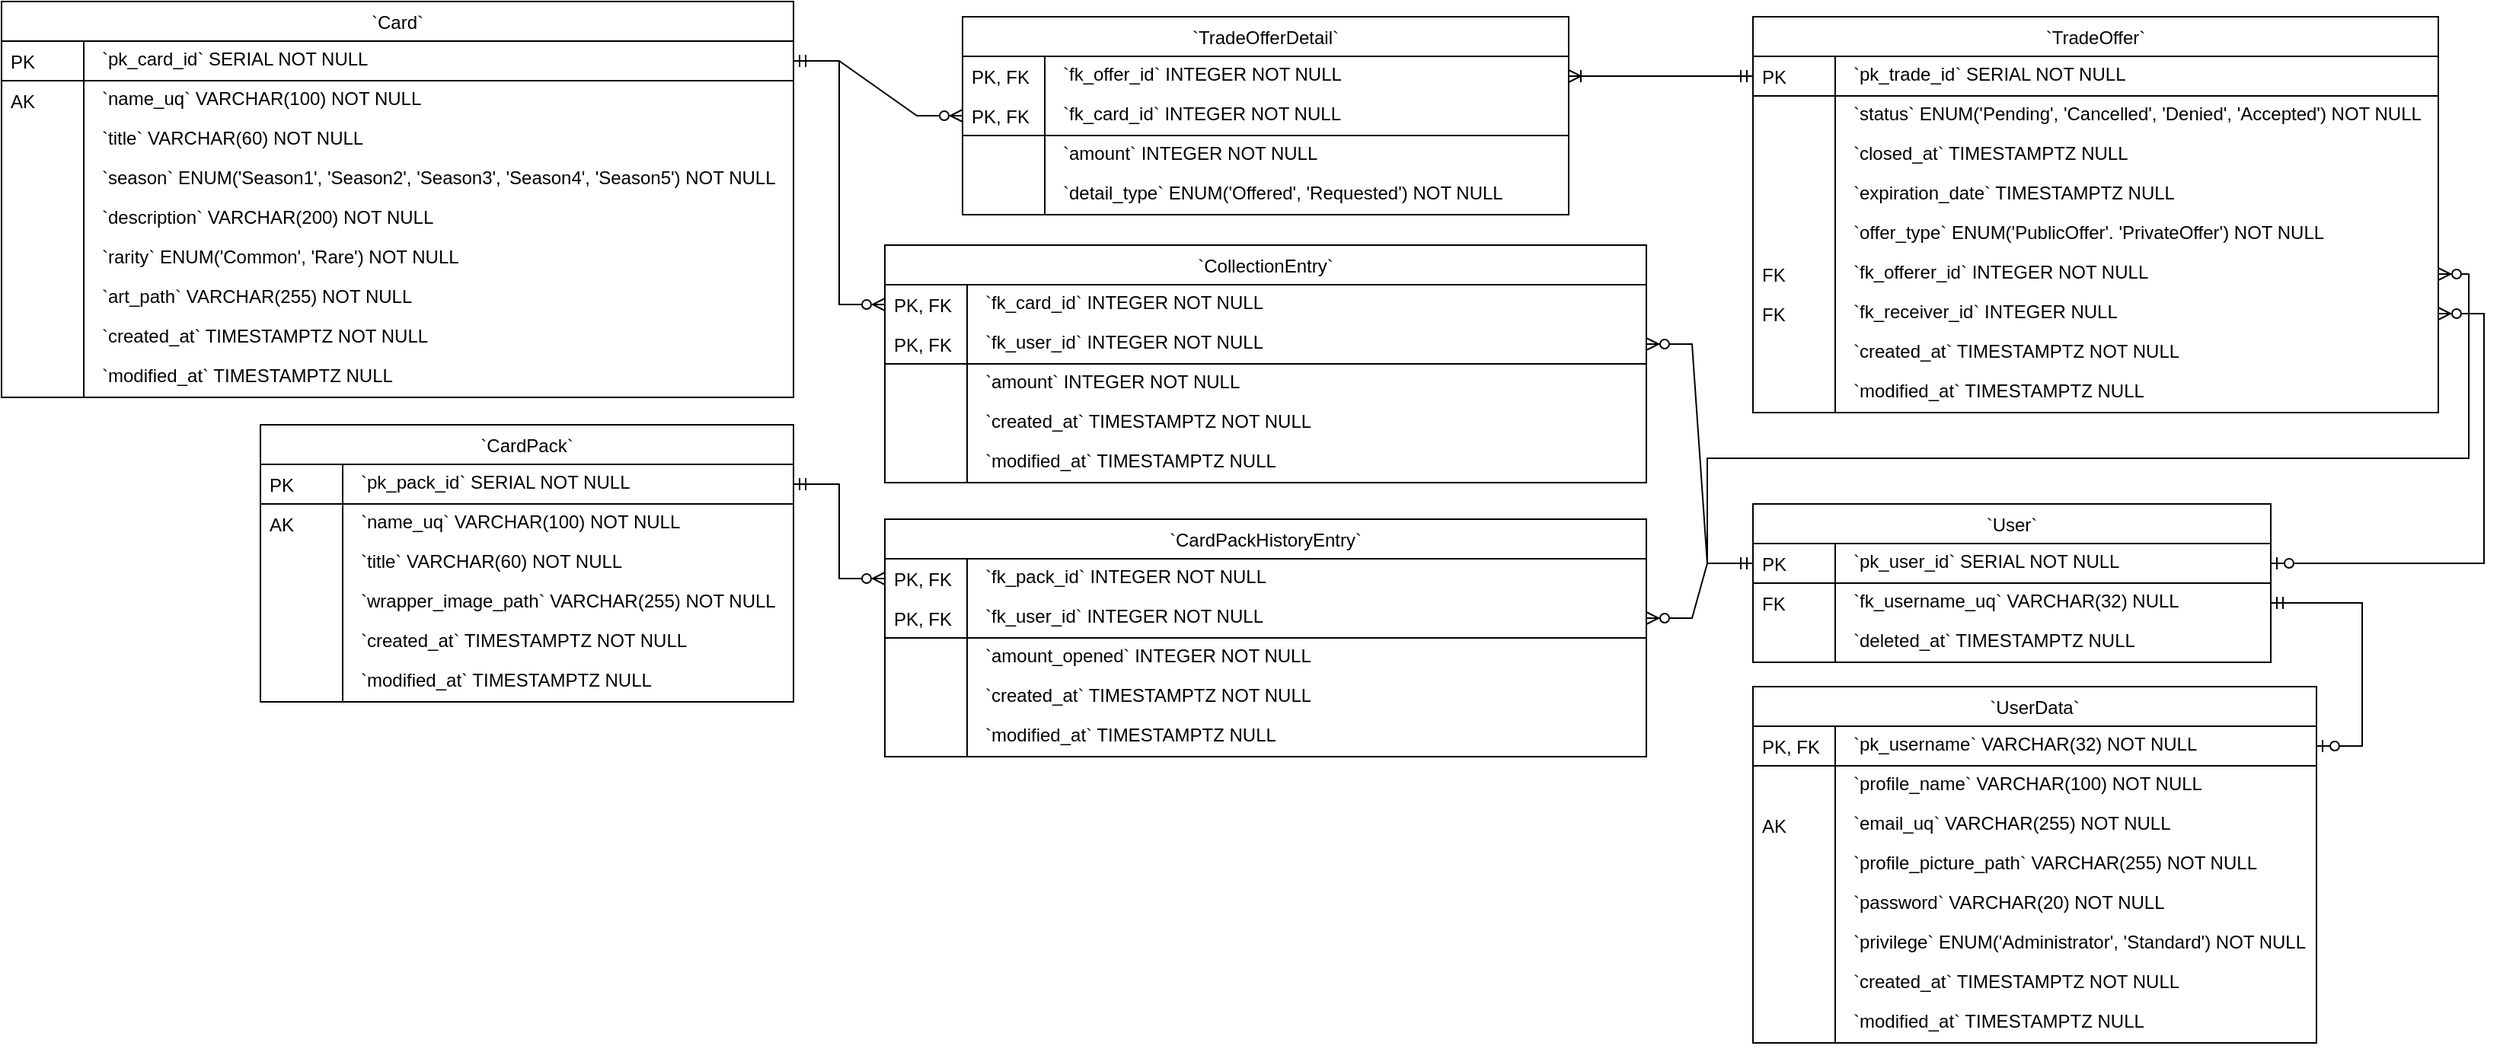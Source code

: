 <mxfile version="24.7.17">
  <diagram name="Page-1" id="2vPwEf7DqMD-HsyIyDej">
    <mxGraphModel dx="733" dy="436" grid="1" gridSize="10" guides="1" tooltips="1" connect="1" arrows="1" fold="1" page="1" pageScale="1" pageWidth="850" pageHeight="1100" math="0" shadow="0">
      <root>
        <mxCell id="0" />
        <mxCell id="1" parent="0" />
        <mxCell id="W4mOS8vX2TvuS64zuPVM-1" value="`UserData`" style="swimlane;fontStyle=0;childLayout=stackLayout;horizontal=1;startSize=26;fillColor=default;horizontalStack=0;resizeParent=1;resizeLast=0;collapsible=1;marginBottom=0;swimlaneFillColor=default;align=center;" parent="1" vertex="1">
          <mxGeometry x="1150" y="450" width="370" height="234" as="geometry" />
        </mxCell>
        <mxCell id="W4mOS8vX2TvuS64zuPVM-2" value="`pk_username` VARCHAR(32) NOT NULL" style="shape=partialRectangle;top=0;left=0;right=0;bottom=1;align=left;verticalAlign=top;spacingTop=-2;fillColor=none;spacingLeft=64;spacingRight=4;overflow=hidden;rotatable=0;points=[[0,0.5],[1,0.5]];portConstraint=eastwest;dropTarget=0;" parent="W4mOS8vX2TvuS64zuPVM-1" vertex="1">
          <mxGeometry y="26" width="370" height="26" as="geometry" />
        </mxCell>
        <mxCell id="W4mOS8vX2TvuS64zuPVM-3" value="PK, FK" style="shape=partialRectangle;top=0;left=0;bottom=0;fillColor=none;align=left;verticalAlign=middle;spacingLeft=4;spacingRight=4;overflow=hidden;rotatable=180;points=[];portConstraint=eastwest;part=1;" parent="W4mOS8vX2TvuS64zuPVM-2" vertex="1" connectable="0">
          <mxGeometry width="54" height="26" as="geometry" />
        </mxCell>
        <mxCell id="W4mOS8vX2TvuS64zuPVM-6" value="`profile_name` VARCHAR(100) NOT NULL" style="shape=partialRectangle;top=0;left=0;right=0;bottom=0;align=left;verticalAlign=top;spacingTop=-2;fillColor=none;spacingLeft=64;spacingRight=4;overflow=hidden;rotatable=0;points=[[0,0.5],[1,0.5]];portConstraint=eastwest;dropTarget=0;" parent="W4mOS8vX2TvuS64zuPVM-1" vertex="1">
          <mxGeometry y="52" width="370" height="26" as="geometry" />
        </mxCell>
        <mxCell id="W4mOS8vX2TvuS64zuPVM-7" value="" style="shape=partialRectangle;top=0;left=0;bottom=0;fillColor=none;align=left;verticalAlign=middle;spacingLeft=4;spacingRight=4;overflow=hidden;rotatable=180;points=[];portConstraint=eastwest;part=1;" parent="W4mOS8vX2TvuS64zuPVM-6" vertex="1" connectable="0">
          <mxGeometry width="54" height="26" as="geometry" />
        </mxCell>
        <mxCell id="W4mOS8vX2TvuS64zuPVM-8" value="`email_uq` VARCHAR(255) NOT NULL" style="shape=partialRectangle;top=0;left=0;right=0;bottom=0;align=left;verticalAlign=top;spacingTop=-2;fillColor=none;spacingLeft=64;spacingRight=4;overflow=hidden;rotatable=0;points=[[0,0.5],[1,0.5]];portConstraint=eastwest;dropTarget=0;" parent="W4mOS8vX2TvuS64zuPVM-1" vertex="1">
          <mxGeometry y="78" width="370" height="26" as="geometry" />
        </mxCell>
        <mxCell id="W4mOS8vX2TvuS64zuPVM-9" value="AK" style="shape=partialRectangle;top=0;left=0;bottom=0;fillColor=none;align=left;verticalAlign=middle;spacingLeft=4;spacingRight=4;overflow=hidden;rotatable=180;points=[];portConstraint=eastwest;part=1;" parent="W4mOS8vX2TvuS64zuPVM-8" vertex="1" connectable="0">
          <mxGeometry width="54" height="26" as="geometry" />
        </mxCell>
        <mxCell id="W4mOS8vX2TvuS64zuPVM-10" value="`profile_picture_path` VARCHAR(255) NOT NULL" style="shape=partialRectangle;top=0;left=0;right=0;bottom=0;align=left;verticalAlign=top;spacingTop=-2;fillColor=none;spacingLeft=64;spacingRight=4;overflow=hidden;rotatable=0;points=[[0,0.5],[1,0.5]];portConstraint=eastwest;dropTarget=0;" parent="W4mOS8vX2TvuS64zuPVM-1" vertex="1">
          <mxGeometry y="104" width="370" height="26" as="geometry" />
        </mxCell>
        <mxCell id="W4mOS8vX2TvuS64zuPVM-11" value="" style="shape=partialRectangle;top=0;left=0;bottom=0;fillColor=none;align=left;verticalAlign=middle;spacingLeft=4;spacingRight=4;overflow=hidden;rotatable=180;points=[];portConstraint=eastwest;part=1;" parent="W4mOS8vX2TvuS64zuPVM-10" vertex="1" connectable="0">
          <mxGeometry width="54" height="26" as="geometry" />
        </mxCell>
        <mxCell id="W4mOS8vX2TvuS64zuPVM-12" value="`password` VARCHAR(20) NOT NULL" style="shape=partialRectangle;top=0;left=0;right=0;bottom=0;align=left;verticalAlign=top;spacingTop=-2;fillColor=none;spacingLeft=64;spacingRight=4;overflow=hidden;rotatable=0;points=[[0,0.5],[1,0.5]];portConstraint=eastwest;dropTarget=0;" parent="W4mOS8vX2TvuS64zuPVM-1" vertex="1">
          <mxGeometry y="130" width="370" height="26" as="geometry" />
        </mxCell>
        <mxCell id="W4mOS8vX2TvuS64zuPVM-13" value="" style="shape=partialRectangle;top=0;left=0;bottom=0;fillColor=none;align=left;verticalAlign=middle;spacingLeft=4;spacingRight=4;overflow=hidden;rotatable=180;points=[];portConstraint=eastwest;part=1;" parent="W4mOS8vX2TvuS64zuPVM-12" vertex="1" connectable="0">
          <mxGeometry width="54" height="26" as="geometry" />
        </mxCell>
        <mxCell id="vW6gZ1kToPSWMlbmwxI--19" value="`privilege` ENUM(&#39;Administrator&#39;, &#39;Standard&#39;) NOT NULL" style="shape=partialRectangle;top=0;left=0;right=0;bottom=0;align=left;verticalAlign=top;spacingTop=-2;fillColor=none;spacingLeft=64;spacingRight=4;overflow=hidden;rotatable=0;points=[[0,0.5],[1,0.5]];portConstraint=eastwest;dropTarget=0;" vertex="1" parent="W4mOS8vX2TvuS64zuPVM-1">
          <mxGeometry y="156" width="370" height="26" as="geometry" />
        </mxCell>
        <mxCell id="vW6gZ1kToPSWMlbmwxI--20" value="" style="shape=partialRectangle;top=0;left=0;bottom=0;fillColor=none;align=left;verticalAlign=middle;spacingLeft=4;spacingRight=4;overflow=hidden;rotatable=180;points=[];portConstraint=eastwest;part=1;" vertex="1" connectable="0" parent="vW6gZ1kToPSWMlbmwxI--19">
          <mxGeometry width="54" height="26" as="geometry" />
        </mxCell>
        <mxCell id="W4mOS8vX2TvuS64zuPVM-14" value="`created_at` TIMESTAMPTZ NOT NULL" style="shape=partialRectangle;top=0;left=0;right=0;bottom=0;align=left;verticalAlign=top;spacingTop=-2;fillColor=none;spacingLeft=64;spacingRight=4;overflow=hidden;rotatable=0;points=[[0,0.5],[1,0.5]];portConstraint=eastwest;dropTarget=0;" parent="W4mOS8vX2TvuS64zuPVM-1" vertex="1">
          <mxGeometry y="182" width="370" height="26" as="geometry" />
        </mxCell>
        <mxCell id="W4mOS8vX2TvuS64zuPVM-15" value="" style="shape=partialRectangle;top=0;left=0;bottom=0;fillColor=none;align=left;verticalAlign=middle;spacingLeft=4;spacingRight=4;overflow=hidden;rotatable=180;points=[];portConstraint=eastwest;part=1;" parent="W4mOS8vX2TvuS64zuPVM-14" vertex="1" connectable="0">
          <mxGeometry width="54" height="26" as="geometry" />
        </mxCell>
        <mxCell id="W4mOS8vX2TvuS64zuPVM-16" value="`modified_at` TIMESTAMPTZ NULL" style="shape=partialRectangle;top=0;left=0;right=0;bottom=0;align=left;verticalAlign=top;spacingTop=-2;fillColor=none;spacingLeft=64;spacingRight=4;overflow=hidden;rotatable=0;points=[[0,0.5],[1,0.5]];portConstraint=eastwest;dropTarget=0;" parent="W4mOS8vX2TvuS64zuPVM-1" vertex="1">
          <mxGeometry y="208" width="370" height="26" as="geometry" />
        </mxCell>
        <mxCell id="W4mOS8vX2TvuS64zuPVM-17" value="" style="shape=partialRectangle;top=0;left=0;bottom=0;fillColor=none;align=left;verticalAlign=middle;spacingLeft=4;spacingRight=4;overflow=hidden;rotatable=180;points=[];portConstraint=eastwest;part=1;" parent="W4mOS8vX2TvuS64zuPVM-16" vertex="1" connectable="0">
          <mxGeometry width="54" height="26" as="geometry" />
        </mxCell>
        <mxCell id="W4mOS8vX2TvuS64zuPVM-22" value="`CardPack`" style="swimlane;fontStyle=0;childLayout=stackLayout;horizontal=1;startSize=26;fillColor=default;horizontalStack=0;resizeParent=1;resizeLast=0;collapsible=1;marginBottom=0;swimlaneFillColor=default;align=center;" parent="1" vertex="1">
          <mxGeometry x="170" y="278" width="350" height="182" as="geometry" />
        </mxCell>
        <mxCell id="W4mOS8vX2TvuS64zuPVM-23" value="`pk_pack_id` SERIAL NOT NULL" style="shape=partialRectangle;top=0;left=0;right=0;bottom=1;align=left;verticalAlign=top;spacingTop=-2;fillColor=none;spacingLeft=64;spacingRight=4;overflow=hidden;rotatable=0;points=[[0,0.5],[1,0.5]];portConstraint=eastwest;dropTarget=0;" parent="W4mOS8vX2TvuS64zuPVM-22" vertex="1">
          <mxGeometry y="26" width="350" height="26" as="geometry" />
        </mxCell>
        <mxCell id="W4mOS8vX2TvuS64zuPVM-24" value="PK" style="shape=partialRectangle;top=0;left=0;bottom=0;fillColor=none;align=left;verticalAlign=middle;spacingLeft=4;spacingRight=4;overflow=hidden;rotatable=180;points=[];portConstraint=eastwest;part=1;" parent="W4mOS8vX2TvuS64zuPVM-23" vertex="1" connectable="0">
          <mxGeometry width="54" height="26" as="geometry" />
        </mxCell>
        <mxCell id="W4mOS8vX2TvuS64zuPVM-25" value="`name_uq` VARCHAR(100) NOT NULL" style="shape=partialRectangle;top=0;left=0;right=0;bottom=0;align=left;verticalAlign=top;spacingTop=-2;fillColor=none;spacingLeft=64;spacingRight=4;overflow=hidden;rotatable=0;points=[[0,0.5],[1,0.5]];portConstraint=eastwest;dropTarget=0;" parent="W4mOS8vX2TvuS64zuPVM-22" vertex="1">
          <mxGeometry y="52" width="350" height="26" as="geometry" />
        </mxCell>
        <mxCell id="W4mOS8vX2TvuS64zuPVM-26" value="AK" style="shape=partialRectangle;top=0;left=0;bottom=0;fillColor=none;align=left;verticalAlign=middle;spacingLeft=4;spacingRight=4;overflow=hidden;rotatable=180;points=[];portConstraint=eastwest;part=1;" parent="W4mOS8vX2TvuS64zuPVM-25" vertex="1" connectable="0">
          <mxGeometry width="54" height="26" as="geometry" />
        </mxCell>
        <mxCell id="vW6gZ1kToPSWMlbmwxI--21" value="`title` VARCHAR(60) NOT NULL" style="shape=partialRectangle;top=0;left=0;right=0;bottom=0;align=left;verticalAlign=top;spacingTop=-2;fillColor=none;spacingLeft=64;spacingRight=4;overflow=hidden;rotatable=0;points=[[0,0.5],[1,0.5]];portConstraint=eastwest;dropTarget=0;" vertex="1" parent="W4mOS8vX2TvuS64zuPVM-22">
          <mxGeometry y="78" width="350" height="26" as="geometry" />
        </mxCell>
        <mxCell id="vW6gZ1kToPSWMlbmwxI--22" value="" style="shape=partialRectangle;top=0;left=0;bottom=0;fillColor=none;align=left;verticalAlign=middle;spacingLeft=4;spacingRight=4;overflow=hidden;rotatable=180;points=[];portConstraint=eastwest;part=1;" vertex="1" connectable="0" parent="vW6gZ1kToPSWMlbmwxI--21">
          <mxGeometry width="54" height="26" as="geometry" />
        </mxCell>
        <mxCell id="W4mOS8vX2TvuS64zuPVM-27" value="`wrapper_image_path` VARCHAR(255) NOT NULL" style="shape=partialRectangle;top=0;left=0;right=0;bottom=0;align=left;verticalAlign=top;spacingTop=-2;fillColor=none;spacingLeft=64;spacingRight=4;overflow=hidden;rotatable=0;points=[[0,0.5],[1,0.5]];portConstraint=eastwest;dropTarget=0;" parent="W4mOS8vX2TvuS64zuPVM-22" vertex="1">
          <mxGeometry y="104" width="350" height="26" as="geometry" />
        </mxCell>
        <mxCell id="W4mOS8vX2TvuS64zuPVM-28" value="" style="shape=partialRectangle;top=0;left=0;bottom=0;fillColor=none;align=left;verticalAlign=middle;spacingLeft=4;spacingRight=4;overflow=hidden;rotatable=180;points=[];portConstraint=eastwest;part=1;" parent="W4mOS8vX2TvuS64zuPVM-27" vertex="1" connectable="0">
          <mxGeometry width="54" height="26" as="geometry" />
        </mxCell>
        <mxCell id="W4mOS8vX2TvuS64zuPVM-29" value="`created_at` TIMESTAMPTZ NOT NULL" style="shape=partialRectangle;top=0;left=0;right=0;bottom=0;align=left;verticalAlign=top;spacingTop=-2;fillColor=none;spacingLeft=64;spacingRight=4;overflow=hidden;rotatable=0;points=[[0,0.5],[1,0.5]];portConstraint=eastwest;dropTarget=0;" parent="W4mOS8vX2TvuS64zuPVM-22" vertex="1">
          <mxGeometry y="130" width="350" height="26" as="geometry" />
        </mxCell>
        <mxCell id="W4mOS8vX2TvuS64zuPVM-30" value="" style="shape=partialRectangle;top=0;left=0;bottom=0;fillColor=none;align=left;verticalAlign=middle;spacingLeft=4;spacingRight=4;overflow=hidden;rotatable=180;points=[];portConstraint=eastwest;part=1;" parent="W4mOS8vX2TvuS64zuPVM-29" vertex="1" connectable="0">
          <mxGeometry width="54" height="26" as="geometry" />
        </mxCell>
        <mxCell id="W4mOS8vX2TvuS64zuPVM-31" value="`modified_at` TIMESTAMPTZ NULL" style="shape=partialRectangle;top=0;left=0;right=0;bottom=0;align=left;verticalAlign=top;spacingTop=-2;fillColor=none;spacingLeft=64;spacingRight=4;overflow=hidden;rotatable=0;points=[[0,0.5],[1,0.5]];portConstraint=eastwest;dropTarget=0;" parent="W4mOS8vX2TvuS64zuPVM-22" vertex="1">
          <mxGeometry y="156" width="350" height="26" as="geometry" />
        </mxCell>
        <mxCell id="W4mOS8vX2TvuS64zuPVM-32" value="" style="shape=partialRectangle;top=0;left=0;bottom=0;fillColor=none;align=left;verticalAlign=middle;spacingLeft=4;spacingRight=4;overflow=hidden;rotatable=180;points=[];portConstraint=eastwest;part=1;" parent="W4mOS8vX2TvuS64zuPVM-31" vertex="1" connectable="0">
          <mxGeometry width="54" height="26" as="geometry" />
        </mxCell>
        <mxCell id="W4mOS8vX2TvuS64zuPVM-35" value="`Card`" style="swimlane;fontStyle=0;childLayout=stackLayout;horizontal=1;startSize=26;fillColor=default;horizontalStack=0;resizeParent=1;resizeLast=0;collapsible=1;marginBottom=0;swimlaneFillColor=default;align=center;" parent="1" vertex="1">
          <mxGeometry width="520" height="260" as="geometry" />
        </mxCell>
        <mxCell id="W4mOS8vX2TvuS64zuPVM-36" value="`pk_card_id` SERIAL NOT NULL" style="shape=partialRectangle;top=0;left=0;right=0;bottom=1;align=left;verticalAlign=top;spacingTop=-2;fillColor=none;spacingLeft=64;spacingRight=4;overflow=hidden;rotatable=0;points=[[0,0.5],[1,0.5]];portConstraint=eastwest;dropTarget=0;" parent="W4mOS8vX2TvuS64zuPVM-35" vertex="1">
          <mxGeometry y="26" width="520" height="26" as="geometry" />
        </mxCell>
        <mxCell id="W4mOS8vX2TvuS64zuPVM-37" value="PK" style="shape=partialRectangle;top=0;left=0;bottom=0;fillColor=none;align=left;verticalAlign=middle;spacingLeft=4;spacingRight=4;overflow=hidden;rotatable=180;points=[];portConstraint=eastwest;part=1;" parent="W4mOS8vX2TvuS64zuPVM-36" vertex="1" connectable="0">
          <mxGeometry width="54" height="26" as="geometry" />
        </mxCell>
        <mxCell id="W4mOS8vX2TvuS64zuPVM-38" value="`name_uq` VARCHAR(100) NOT NULL" style="shape=partialRectangle;top=0;left=0;right=0;bottom=0;align=left;verticalAlign=top;spacingTop=-2;fillColor=none;spacingLeft=64;spacingRight=4;overflow=hidden;rotatable=0;points=[[0,0.5],[1,0.5]];portConstraint=eastwest;dropTarget=0;" parent="W4mOS8vX2TvuS64zuPVM-35" vertex="1">
          <mxGeometry y="52" width="520" height="26" as="geometry" />
        </mxCell>
        <mxCell id="W4mOS8vX2TvuS64zuPVM-39" value="AK" style="shape=partialRectangle;top=0;left=0;bottom=0;fillColor=none;align=left;verticalAlign=middle;spacingLeft=4;spacingRight=4;overflow=hidden;rotatable=180;points=[];portConstraint=eastwest;part=1;" parent="W4mOS8vX2TvuS64zuPVM-38" vertex="1" connectable="0">
          <mxGeometry width="54" height="26" as="geometry" />
        </mxCell>
        <mxCell id="vW6gZ1kToPSWMlbmwxI--40" value="`title` VARCHAR(60) NOT NULL" style="shape=partialRectangle;top=0;left=0;right=0;bottom=0;align=left;verticalAlign=top;spacingTop=-2;fillColor=none;spacingLeft=64;spacingRight=4;overflow=hidden;rotatable=0;points=[[0,0.5],[1,0.5]];portConstraint=eastwest;dropTarget=0;" vertex="1" parent="W4mOS8vX2TvuS64zuPVM-35">
          <mxGeometry y="78" width="520" height="26" as="geometry" />
        </mxCell>
        <mxCell id="vW6gZ1kToPSWMlbmwxI--41" value="" style="shape=partialRectangle;top=0;left=0;bottom=0;fillColor=none;align=left;verticalAlign=middle;spacingLeft=4;spacingRight=4;overflow=hidden;rotatable=180;points=[];portConstraint=eastwest;part=1;" vertex="1" connectable="0" parent="vW6gZ1kToPSWMlbmwxI--40">
          <mxGeometry width="54" height="26" as="geometry" />
        </mxCell>
        <mxCell id="W4mOS8vX2TvuS64zuPVM-40" value="`season` ENUM(&#39;Season1&#39;, &#39;Season2&#39;, &#39;Season3&#39;, &#39;Season4&#39;, &#39;Season5&#39;) NOT NULL" style="shape=partialRectangle;top=0;left=0;right=0;bottom=0;align=left;verticalAlign=top;spacingTop=-2;fillColor=none;spacingLeft=64;spacingRight=4;overflow=hidden;rotatable=0;points=[[0,0.5],[1,0.5]];portConstraint=eastwest;dropTarget=0;" parent="W4mOS8vX2TvuS64zuPVM-35" vertex="1">
          <mxGeometry y="104" width="520" height="26" as="geometry" />
        </mxCell>
        <mxCell id="W4mOS8vX2TvuS64zuPVM-41" value="" style="shape=partialRectangle;top=0;left=0;bottom=0;fillColor=none;align=left;verticalAlign=middle;spacingLeft=4;spacingRight=4;overflow=hidden;rotatable=180;points=[];portConstraint=eastwest;part=1;" parent="W4mOS8vX2TvuS64zuPVM-40" vertex="1" connectable="0">
          <mxGeometry width="54" height="26" as="geometry" />
        </mxCell>
        <mxCell id="W4mOS8vX2TvuS64zuPVM-42" value="`description` VARCHAR(200) NOT NULL" style="shape=partialRectangle;top=0;left=0;right=0;bottom=0;align=left;verticalAlign=top;spacingTop=-2;fillColor=none;spacingLeft=64;spacingRight=4;overflow=hidden;rotatable=0;points=[[0,0.5],[1,0.5]];portConstraint=eastwest;dropTarget=0;" parent="W4mOS8vX2TvuS64zuPVM-35" vertex="1">
          <mxGeometry y="130" width="520" height="26" as="geometry" />
        </mxCell>
        <mxCell id="W4mOS8vX2TvuS64zuPVM-43" value="" style="shape=partialRectangle;top=0;left=0;bottom=0;fillColor=none;align=left;verticalAlign=middle;spacingLeft=4;spacingRight=4;overflow=hidden;rotatable=180;points=[];portConstraint=eastwest;part=1;" parent="W4mOS8vX2TvuS64zuPVM-42" vertex="1" connectable="0">
          <mxGeometry width="54" height="26" as="geometry" />
        </mxCell>
        <mxCell id="W4mOS8vX2TvuS64zuPVM-44" value="`rarity` ENUM(&#39;Common&#39;, &#39;Rare&#39;) NOT NULL" style="shape=partialRectangle;top=0;left=0;right=0;bottom=0;align=left;verticalAlign=top;spacingTop=-2;fillColor=none;spacingLeft=64;spacingRight=4;overflow=hidden;rotatable=0;points=[[0,0.5],[1,0.5]];portConstraint=eastwest;dropTarget=0;" parent="W4mOS8vX2TvuS64zuPVM-35" vertex="1">
          <mxGeometry y="156" width="520" height="26" as="geometry" />
        </mxCell>
        <mxCell id="W4mOS8vX2TvuS64zuPVM-45" value="" style="shape=partialRectangle;top=0;left=0;bottom=0;fillColor=none;align=left;verticalAlign=middle;spacingLeft=4;spacingRight=4;overflow=hidden;rotatable=180;points=[];portConstraint=eastwest;part=1;" parent="W4mOS8vX2TvuS64zuPVM-44" vertex="1" connectable="0">
          <mxGeometry width="54" height="26" as="geometry" />
        </mxCell>
        <mxCell id="W4mOS8vX2TvuS64zuPVM-46" value="`art_path` VARCHAR(255) NOT NULL" style="shape=partialRectangle;top=0;left=0;right=0;bottom=0;align=left;verticalAlign=top;spacingTop=-2;fillColor=none;spacingLeft=64;spacingRight=4;overflow=hidden;rotatable=0;points=[[0,0.5],[1,0.5]];portConstraint=eastwest;dropTarget=0;" parent="W4mOS8vX2TvuS64zuPVM-35" vertex="1">
          <mxGeometry y="182" width="520" height="26" as="geometry" />
        </mxCell>
        <mxCell id="W4mOS8vX2TvuS64zuPVM-47" value="" style="shape=partialRectangle;top=0;left=0;bottom=0;fillColor=none;align=left;verticalAlign=middle;spacingLeft=4;spacingRight=4;overflow=hidden;rotatable=180;points=[];portConstraint=eastwest;part=1;" parent="W4mOS8vX2TvuS64zuPVM-46" vertex="1" connectable="0">
          <mxGeometry width="54" height="26" as="geometry" />
        </mxCell>
        <mxCell id="W4mOS8vX2TvuS64zuPVM-48" value="`created_at` TIMESTAMPTZ NOT NULL" style="shape=partialRectangle;top=0;left=0;right=0;bottom=0;align=left;verticalAlign=top;spacingTop=-2;fillColor=none;spacingLeft=64;spacingRight=4;overflow=hidden;rotatable=0;points=[[0,0.5],[1,0.5]];portConstraint=eastwest;dropTarget=0;" parent="W4mOS8vX2TvuS64zuPVM-35" vertex="1">
          <mxGeometry y="208" width="520" height="26" as="geometry" />
        </mxCell>
        <mxCell id="W4mOS8vX2TvuS64zuPVM-49" value="" style="shape=partialRectangle;top=0;left=0;bottom=0;fillColor=none;align=left;verticalAlign=middle;spacingLeft=4;spacingRight=4;overflow=hidden;rotatable=180;points=[];portConstraint=eastwest;part=1;" parent="W4mOS8vX2TvuS64zuPVM-48" vertex="1" connectable="0">
          <mxGeometry width="54" height="26" as="geometry" />
        </mxCell>
        <mxCell id="W4mOS8vX2TvuS64zuPVM-50" value="`modified_at` TIMESTAMPTZ NULL" style="shape=partialRectangle;top=0;left=0;right=0;bottom=0;align=left;verticalAlign=top;spacingTop=-2;fillColor=none;spacingLeft=64;spacingRight=4;overflow=hidden;rotatable=0;points=[[0,0.5],[1,0.5]];portConstraint=eastwest;dropTarget=0;" parent="W4mOS8vX2TvuS64zuPVM-35" vertex="1">
          <mxGeometry y="234" width="520" height="26" as="geometry" />
        </mxCell>
        <mxCell id="W4mOS8vX2TvuS64zuPVM-51" value="" style="shape=partialRectangle;top=0;left=0;bottom=0;fillColor=none;align=left;verticalAlign=middle;spacingLeft=4;spacingRight=4;overflow=hidden;rotatable=180;points=[];portConstraint=eastwest;part=1;" parent="W4mOS8vX2TvuS64zuPVM-50" vertex="1" connectable="0">
          <mxGeometry width="54" height="26" as="geometry" />
        </mxCell>
        <mxCell id="W4mOS8vX2TvuS64zuPVM-54" value="`TradeOffer`" style="swimlane;fontStyle=0;childLayout=stackLayout;horizontal=1;startSize=26;fillColor=default;horizontalStack=0;resizeParent=1;resizeLast=0;collapsible=1;marginBottom=0;swimlaneFillColor=default;align=center;" parent="1" vertex="1">
          <mxGeometry x="1150" y="10" width="450" height="260" as="geometry" />
        </mxCell>
        <mxCell id="W4mOS8vX2TvuS64zuPVM-55" value="`pk_trade_id` SERIAL NOT NULL" style="shape=partialRectangle;top=0;left=0;right=0;bottom=1;align=left;verticalAlign=top;spacingTop=-2;fillColor=none;spacingLeft=64;spacingRight=4;overflow=hidden;rotatable=0;points=[[0,0.5],[1,0.5]];portConstraint=eastwest;dropTarget=0;" parent="W4mOS8vX2TvuS64zuPVM-54" vertex="1">
          <mxGeometry y="26" width="450" height="26" as="geometry" />
        </mxCell>
        <mxCell id="W4mOS8vX2TvuS64zuPVM-56" value="PK" style="shape=partialRectangle;top=0;left=0;bottom=0;fillColor=none;align=left;verticalAlign=middle;spacingLeft=4;spacingRight=4;overflow=hidden;rotatable=180;points=[];portConstraint=eastwest;part=1;" parent="W4mOS8vX2TvuS64zuPVM-55" vertex="1" connectable="0">
          <mxGeometry width="54" height="26" as="geometry" />
        </mxCell>
        <mxCell id="W4mOS8vX2TvuS64zuPVM-57" value="`status` ENUM(&#39;Pending&#39;, &#39;Cancelled&#39;, &#39;Denied&#39;, &#39;Accepted&#39;) NOT NULL" style="shape=partialRectangle;top=0;left=0;right=0;bottom=0;align=left;verticalAlign=top;spacingTop=-2;fillColor=none;spacingLeft=64;spacingRight=4;overflow=hidden;rotatable=0;points=[[0,0.5],[1,0.5]];portConstraint=eastwest;dropTarget=0;" parent="W4mOS8vX2TvuS64zuPVM-54" vertex="1">
          <mxGeometry y="52" width="450" height="26" as="geometry" />
        </mxCell>
        <mxCell id="W4mOS8vX2TvuS64zuPVM-58" value="" style="shape=partialRectangle;top=0;left=0;bottom=0;fillColor=none;align=left;verticalAlign=middle;spacingLeft=4;spacingRight=4;overflow=hidden;rotatable=180;points=[];portConstraint=eastwest;part=1;" parent="W4mOS8vX2TvuS64zuPVM-57" vertex="1" connectable="0">
          <mxGeometry width="54" height="26" as="geometry" />
        </mxCell>
        <mxCell id="vW6gZ1kToPSWMlbmwxI--24" value="`closed_at` TIMESTAMPTZ NULL" style="shape=partialRectangle;top=0;left=0;right=0;bottom=0;align=left;verticalAlign=top;spacingTop=-2;fillColor=none;spacingLeft=64;spacingRight=4;overflow=hidden;rotatable=0;points=[[0,0.5],[1,0.5]];portConstraint=eastwest;dropTarget=0;" vertex="1" parent="W4mOS8vX2TvuS64zuPVM-54">
          <mxGeometry y="78" width="450" height="26" as="geometry" />
        </mxCell>
        <mxCell id="vW6gZ1kToPSWMlbmwxI--25" value="" style="shape=partialRectangle;top=0;left=0;bottom=0;fillColor=none;align=left;verticalAlign=middle;spacingLeft=4;spacingRight=4;overflow=hidden;rotatable=180;points=[];portConstraint=eastwest;part=1;" vertex="1" connectable="0" parent="vW6gZ1kToPSWMlbmwxI--24">
          <mxGeometry width="54" height="26" as="geometry" />
        </mxCell>
        <mxCell id="W4mOS8vX2TvuS64zuPVM-63" value="`expiration_date` TIMESTAMPTZ NULL" style="shape=partialRectangle;top=0;left=0;right=0;bottom=0;align=left;verticalAlign=top;spacingTop=-2;fillColor=none;spacingLeft=64;spacingRight=4;overflow=hidden;rotatable=0;points=[[0,0.5],[1,0.5]];portConstraint=eastwest;dropTarget=0;" parent="W4mOS8vX2TvuS64zuPVM-54" vertex="1">
          <mxGeometry y="104" width="450" height="26" as="geometry" />
        </mxCell>
        <mxCell id="W4mOS8vX2TvuS64zuPVM-64" value="" style="shape=partialRectangle;top=0;left=0;bottom=0;fillColor=none;align=left;verticalAlign=middle;spacingLeft=4;spacingRight=4;overflow=hidden;rotatable=180;points=[];portConstraint=eastwest;part=1;" parent="W4mOS8vX2TvuS64zuPVM-63" vertex="1" connectable="0">
          <mxGeometry width="54" height="26" as="geometry" />
        </mxCell>
        <mxCell id="Q7Wg4JqxqTLzew91Yunz-1" value="`offer_type` ENUM(&#39;PublicOffer&#39;. &#39;PrivateOffer&#39;) NOT NULL" style="shape=partialRectangle;top=0;left=0;right=0;bottom=0;align=left;verticalAlign=top;spacingTop=-2;fillColor=none;spacingLeft=64;spacingRight=4;overflow=hidden;rotatable=0;points=[[0,0.5],[1,0.5]];portConstraint=eastwest;dropTarget=0;" parent="W4mOS8vX2TvuS64zuPVM-54" vertex="1">
          <mxGeometry y="130" width="450" height="26" as="geometry" />
        </mxCell>
        <mxCell id="Q7Wg4JqxqTLzew91Yunz-2" value="" style="shape=partialRectangle;top=0;left=0;bottom=0;fillColor=none;align=left;verticalAlign=middle;spacingLeft=4;spacingRight=4;overflow=hidden;rotatable=180;points=[];portConstraint=eastwest;part=1;" parent="Q7Wg4JqxqTLzew91Yunz-1" vertex="1" connectable="0">
          <mxGeometry width="54" height="26" as="geometry" />
        </mxCell>
        <mxCell id="W4mOS8vX2TvuS64zuPVM-65" value="`fk_offerer_id` INTEGER NOT NULL" style="shape=partialRectangle;top=0;left=0;right=0;bottom=0;align=left;verticalAlign=top;spacingTop=-2;fillColor=none;spacingLeft=64;spacingRight=4;overflow=hidden;rotatable=0;points=[[0,0.5],[1,0.5]];portConstraint=eastwest;dropTarget=0;" parent="W4mOS8vX2TvuS64zuPVM-54" vertex="1">
          <mxGeometry y="156" width="450" height="26" as="geometry" />
        </mxCell>
        <mxCell id="W4mOS8vX2TvuS64zuPVM-66" value="FK" style="shape=partialRectangle;top=0;left=0;bottom=0;fillColor=none;align=left;verticalAlign=middle;spacingLeft=4;spacingRight=4;overflow=hidden;rotatable=180;points=[];portConstraint=eastwest;part=1;" parent="W4mOS8vX2TvuS64zuPVM-65" vertex="1" connectable="0">
          <mxGeometry width="54" height="26" as="geometry" />
        </mxCell>
        <mxCell id="W4mOS8vX2TvuS64zuPVM-67" value="`fk_receiver_id` INTEGER NULL" style="shape=partialRectangle;top=0;left=0;right=0;bottom=0;align=left;verticalAlign=top;spacingTop=-2;fillColor=none;spacingLeft=64;spacingRight=4;overflow=hidden;rotatable=0;points=[[0,0.5],[1,0.5]];portConstraint=eastwest;dropTarget=0;" parent="W4mOS8vX2TvuS64zuPVM-54" vertex="1">
          <mxGeometry y="182" width="450" height="26" as="geometry" />
        </mxCell>
        <mxCell id="W4mOS8vX2TvuS64zuPVM-68" value="FK" style="shape=partialRectangle;top=0;left=0;bottom=0;fillColor=none;align=left;verticalAlign=middle;spacingLeft=4;spacingRight=4;overflow=hidden;rotatable=180;points=[];portConstraint=eastwest;part=1;" parent="W4mOS8vX2TvuS64zuPVM-67" vertex="1" connectable="0">
          <mxGeometry width="54" height="26" as="geometry" />
        </mxCell>
        <mxCell id="W4mOS8vX2TvuS64zuPVM-59" value="`created_at` TIMESTAMPTZ NOT NULL" style="shape=partialRectangle;top=0;left=0;right=0;bottom=0;align=left;verticalAlign=top;spacingTop=-2;fillColor=none;spacingLeft=64;spacingRight=4;overflow=hidden;rotatable=0;points=[[0,0.5],[1,0.5]];portConstraint=eastwest;dropTarget=0;" parent="W4mOS8vX2TvuS64zuPVM-54" vertex="1">
          <mxGeometry y="208" width="450" height="26" as="geometry" />
        </mxCell>
        <mxCell id="W4mOS8vX2TvuS64zuPVM-60" value="" style="shape=partialRectangle;top=0;left=0;bottom=0;fillColor=none;align=left;verticalAlign=middle;spacingLeft=4;spacingRight=4;overflow=hidden;rotatable=180;points=[];portConstraint=eastwest;part=1;" parent="W4mOS8vX2TvuS64zuPVM-59" vertex="1" connectable="0">
          <mxGeometry width="54" height="26" as="geometry" />
        </mxCell>
        <mxCell id="W4mOS8vX2TvuS64zuPVM-61" value="`modified_at` TIMESTAMPTZ NULL" style="shape=partialRectangle;top=0;left=0;right=0;bottom=0;align=left;verticalAlign=top;spacingTop=-2;fillColor=none;spacingLeft=64;spacingRight=4;overflow=hidden;rotatable=0;points=[[0,0.5],[1,0.5]];portConstraint=eastwest;dropTarget=0;" parent="W4mOS8vX2TvuS64zuPVM-54" vertex="1">
          <mxGeometry y="234" width="450" height="26" as="geometry" />
        </mxCell>
        <mxCell id="W4mOS8vX2TvuS64zuPVM-62" value="" style="shape=partialRectangle;top=0;left=0;bottom=0;fillColor=none;align=left;verticalAlign=middle;spacingLeft=4;spacingRight=4;overflow=hidden;rotatable=180;points=[];portConstraint=eastwest;part=1;" parent="W4mOS8vX2TvuS64zuPVM-61" vertex="1" connectable="0">
          <mxGeometry width="54" height="26" as="geometry" />
        </mxCell>
        <mxCell id="W4mOS8vX2TvuS64zuPVM-72" value="`TradeOfferDetail`" style="swimlane;fontStyle=0;childLayout=stackLayout;horizontal=1;startSize=26;fillColor=default;horizontalStack=0;resizeParent=1;resizeLast=0;collapsible=1;marginBottom=0;swimlaneFillColor=default;align=center;" parent="1" vertex="1">
          <mxGeometry x="631" y="10" width="398" height="130" as="geometry" />
        </mxCell>
        <mxCell id="W4mOS8vX2TvuS64zuPVM-73" value="`fk_offer_id` INTEGER NOT NULL" style="shape=partialRectangle;top=0;left=0;right=0;bottom=0;align=left;verticalAlign=top;spacingTop=-2;fillColor=none;spacingLeft=64;spacingRight=4;overflow=hidden;rotatable=0;points=[[0,0.5],[1,0.5]];portConstraint=eastwest;dropTarget=0;" parent="W4mOS8vX2TvuS64zuPVM-72" vertex="1">
          <mxGeometry y="26" width="398" height="26" as="geometry" />
        </mxCell>
        <mxCell id="W4mOS8vX2TvuS64zuPVM-74" value="PK, FK" style="shape=partialRectangle;top=0;left=0;bottom=0;fillColor=none;align=left;verticalAlign=middle;spacingLeft=4;spacingRight=4;overflow=hidden;rotatable=180;points=[];portConstraint=eastwest;part=1;" parent="W4mOS8vX2TvuS64zuPVM-73" vertex="1" connectable="0">
          <mxGeometry width="54" height="26" as="geometry" />
        </mxCell>
        <mxCell id="W4mOS8vX2TvuS64zuPVM-75" value="`fk_card_id` INTEGER NOT NULL" style="shape=partialRectangle;top=0;left=0;right=0;bottom=1;align=left;verticalAlign=top;spacingTop=-2;fillColor=none;spacingLeft=64;spacingRight=4;overflow=hidden;rotatable=0;points=[[0,0.5],[1,0.5]];portConstraint=eastwest;dropTarget=0;" parent="W4mOS8vX2TvuS64zuPVM-72" vertex="1">
          <mxGeometry y="52" width="398" height="26" as="geometry" />
        </mxCell>
        <mxCell id="W4mOS8vX2TvuS64zuPVM-76" value="PK, FK" style="shape=partialRectangle;top=0;left=0;bottom=0;fillColor=none;align=left;verticalAlign=middle;spacingLeft=4;spacingRight=4;overflow=hidden;rotatable=180;points=[];portConstraint=eastwest;part=1;" parent="W4mOS8vX2TvuS64zuPVM-75" vertex="1" connectable="0">
          <mxGeometry width="54" height="26" as="geometry" />
        </mxCell>
        <mxCell id="W4mOS8vX2TvuS64zuPVM-77" value="`amount` INTEGER NOT NULL" style="shape=partialRectangle;top=0;left=0;right=0;bottom=0;align=left;verticalAlign=top;spacingTop=-2;fillColor=none;spacingLeft=64;spacingRight=4;overflow=hidden;rotatable=0;points=[[0,0.5],[1,0.5]];portConstraint=eastwest;dropTarget=0;" parent="W4mOS8vX2TvuS64zuPVM-72" vertex="1">
          <mxGeometry y="78" width="398" height="26" as="geometry" />
        </mxCell>
        <mxCell id="W4mOS8vX2TvuS64zuPVM-78" value="" style="shape=partialRectangle;top=0;left=0;bottom=0;fillColor=none;align=left;verticalAlign=middle;spacingLeft=4;spacingRight=4;overflow=hidden;rotatable=180;points=[];portConstraint=eastwest;part=1;" parent="W4mOS8vX2TvuS64zuPVM-77" vertex="1" connectable="0">
          <mxGeometry width="54" height="26" as="geometry" />
        </mxCell>
        <mxCell id="W4mOS8vX2TvuS64zuPVM-79" value="`detail_type` ENUM(&#39;Offered&#39;, &#39;Requested&#39;) NOT NULL" style="shape=partialRectangle;top=0;left=0;right=0;bottom=0;align=left;verticalAlign=top;spacingTop=-2;fillColor=none;spacingLeft=64;spacingRight=4;overflow=hidden;rotatable=0;points=[[0,0.5],[1,0.5]];portConstraint=eastwest;dropTarget=0;" parent="W4mOS8vX2TvuS64zuPVM-72" vertex="1">
          <mxGeometry y="104" width="398" height="26" as="geometry" />
        </mxCell>
        <mxCell id="W4mOS8vX2TvuS64zuPVM-80" value="" style="shape=partialRectangle;top=0;left=0;bottom=0;fillColor=none;align=left;verticalAlign=middle;spacingLeft=4;spacingRight=4;overflow=hidden;rotatable=180;points=[];portConstraint=eastwest;part=1;" parent="W4mOS8vX2TvuS64zuPVM-79" vertex="1" connectable="0">
          <mxGeometry width="54" height="26" as="geometry" />
        </mxCell>
        <mxCell id="W4mOS8vX2TvuS64zuPVM-81" value="`CollectionEntry`" style="swimlane;fontStyle=0;childLayout=stackLayout;horizontal=1;startSize=26;fillColor=default;horizontalStack=0;resizeParent=1;resizeLast=0;collapsible=1;marginBottom=0;swimlaneFillColor=default;align=center;" parent="1" vertex="1">
          <mxGeometry x="580" y="160" width="500" height="156" as="geometry" />
        </mxCell>
        <mxCell id="W4mOS8vX2TvuS64zuPVM-82" value="`fk_card_id` INTEGER NOT NULL" style="shape=partialRectangle;top=0;left=0;right=0;bottom=0;align=left;verticalAlign=top;spacingTop=-2;fillColor=none;spacingLeft=64;spacingRight=4;overflow=hidden;rotatable=0;points=[[0,0.5],[1,0.5]];portConstraint=eastwest;dropTarget=0;" parent="W4mOS8vX2TvuS64zuPVM-81" vertex="1">
          <mxGeometry y="26" width="500" height="26" as="geometry" />
        </mxCell>
        <mxCell id="W4mOS8vX2TvuS64zuPVM-83" value="PK, FK" style="shape=partialRectangle;top=0;left=0;bottom=0;fillColor=none;align=left;verticalAlign=middle;spacingLeft=4;spacingRight=4;overflow=hidden;rotatable=180;points=[];portConstraint=eastwest;part=1;" parent="W4mOS8vX2TvuS64zuPVM-82" vertex="1" connectable="0">
          <mxGeometry width="54" height="26" as="geometry" />
        </mxCell>
        <mxCell id="W4mOS8vX2TvuS64zuPVM-84" value="`fk_user_id` INTEGER NOT NULL" style="shape=partialRectangle;top=0;left=0;right=0;bottom=1;align=left;verticalAlign=top;spacingTop=-2;fillColor=none;spacingLeft=64;spacingRight=4;overflow=hidden;rotatable=0;points=[[0,0.5],[1,0.5]];portConstraint=eastwest;dropTarget=0;" parent="W4mOS8vX2TvuS64zuPVM-81" vertex="1">
          <mxGeometry y="52" width="500" height="26" as="geometry" />
        </mxCell>
        <mxCell id="W4mOS8vX2TvuS64zuPVM-85" value="PK, FK" style="shape=partialRectangle;top=0;left=0;bottom=0;fillColor=none;align=left;verticalAlign=middle;spacingLeft=4;spacingRight=4;overflow=hidden;rotatable=180;points=[];portConstraint=eastwest;part=1;" parent="W4mOS8vX2TvuS64zuPVM-84" vertex="1" connectable="0">
          <mxGeometry width="54" height="26" as="geometry" />
        </mxCell>
        <mxCell id="W4mOS8vX2TvuS64zuPVM-86" value="`amount` INTEGER NOT NULL" style="shape=partialRectangle;top=0;left=0;right=0;bottom=0;align=left;verticalAlign=top;spacingTop=-2;fillColor=none;spacingLeft=64;spacingRight=4;overflow=hidden;rotatable=0;points=[[0,0.5],[1,0.5]];portConstraint=eastwest;dropTarget=0;" parent="W4mOS8vX2TvuS64zuPVM-81" vertex="1">
          <mxGeometry y="78" width="500" height="26" as="geometry" />
        </mxCell>
        <mxCell id="W4mOS8vX2TvuS64zuPVM-87" value="" style="shape=partialRectangle;top=0;left=0;bottom=0;fillColor=none;align=left;verticalAlign=middle;spacingLeft=4;spacingRight=4;overflow=hidden;rotatable=180;points=[];portConstraint=eastwest;part=1;" parent="W4mOS8vX2TvuS64zuPVM-86" vertex="1" connectable="0">
          <mxGeometry width="54" height="26" as="geometry" />
        </mxCell>
        <mxCell id="W4mOS8vX2TvuS64zuPVM-88" value="`created_at` TIMESTAMPTZ NOT NULL" style="shape=partialRectangle;top=0;left=0;right=0;bottom=0;align=left;verticalAlign=top;spacingTop=-2;fillColor=none;spacingLeft=64;spacingRight=4;overflow=hidden;rotatable=0;points=[[0,0.5],[1,0.5]];portConstraint=eastwest;dropTarget=0;" parent="W4mOS8vX2TvuS64zuPVM-81" vertex="1">
          <mxGeometry y="104" width="500" height="26" as="geometry" />
        </mxCell>
        <mxCell id="W4mOS8vX2TvuS64zuPVM-89" value="" style="shape=partialRectangle;top=0;left=0;bottom=0;fillColor=none;align=left;verticalAlign=middle;spacingLeft=4;spacingRight=4;overflow=hidden;rotatable=180;points=[];portConstraint=eastwest;part=1;" parent="W4mOS8vX2TvuS64zuPVM-88" vertex="1" connectable="0">
          <mxGeometry width="54" height="26" as="geometry" />
        </mxCell>
        <mxCell id="W4mOS8vX2TvuS64zuPVM-90" value="`modified_at` TIMESTAMPTZ NULL" style="shape=partialRectangle;top=0;left=0;right=0;bottom=0;align=left;verticalAlign=top;spacingTop=-2;fillColor=none;spacingLeft=64;spacingRight=4;overflow=hidden;rotatable=0;points=[[0,0.5],[1,0.5]];portConstraint=eastwest;dropTarget=0;" parent="W4mOS8vX2TvuS64zuPVM-81" vertex="1">
          <mxGeometry y="130" width="500" height="26" as="geometry" />
        </mxCell>
        <mxCell id="W4mOS8vX2TvuS64zuPVM-91" value="" style="shape=partialRectangle;top=0;left=0;bottom=0;fillColor=none;align=left;verticalAlign=middle;spacingLeft=4;spacingRight=4;overflow=hidden;rotatable=180;points=[];portConstraint=eastwest;part=1;" parent="W4mOS8vX2TvuS64zuPVM-90" vertex="1" connectable="0">
          <mxGeometry width="54" height="26" as="geometry" />
        </mxCell>
        <mxCell id="W4mOS8vX2TvuS64zuPVM-92" value="`CardPackHistoryEntry`" style="swimlane;fontStyle=0;childLayout=stackLayout;horizontal=1;startSize=26;fillColor=default;horizontalStack=0;resizeParent=1;resizeLast=0;collapsible=1;marginBottom=0;swimlaneFillColor=default;align=center;" parent="1" vertex="1">
          <mxGeometry x="580" y="340" width="500" height="156" as="geometry" />
        </mxCell>
        <mxCell id="W4mOS8vX2TvuS64zuPVM-93" value="`fk_pack_id` INTEGER NOT NULL" style="shape=partialRectangle;top=0;left=0;right=0;bottom=0;align=left;verticalAlign=top;spacingTop=-2;fillColor=none;spacingLeft=64;spacingRight=4;overflow=hidden;rotatable=0;points=[[0,0.5],[1,0.5]];portConstraint=eastwest;dropTarget=0;" parent="W4mOS8vX2TvuS64zuPVM-92" vertex="1">
          <mxGeometry y="26" width="500" height="26" as="geometry" />
        </mxCell>
        <mxCell id="W4mOS8vX2TvuS64zuPVM-94" value="PK, FK" style="shape=partialRectangle;top=0;left=0;bottom=0;fillColor=none;align=left;verticalAlign=middle;spacingLeft=4;spacingRight=4;overflow=hidden;rotatable=180;points=[];portConstraint=eastwest;part=1;" parent="W4mOS8vX2TvuS64zuPVM-93" vertex="1" connectable="0">
          <mxGeometry width="54" height="26" as="geometry" />
        </mxCell>
        <mxCell id="W4mOS8vX2TvuS64zuPVM-95" value="`fk_user_id` INTEGER NOT NULL" style="shape=partialRectangle;top=0;left=0;right=0;bottom=1;align=left;verticalAlign=top;spacingTop=-2;fillColor=none;spacingLeft=64;spacingRight=4;overflow=hidden;rotatable=0;points=[[0,0.5],[1,0.5]];portConstraint=eastwest;dropTarget=0;" parent="W4mOS8vX2TvuS64zuPVM-92" vertex="1">
          <mxGeometry y="52" width="500" height="26" as="geometry" />
        </mxCell>
        <mxCell id="W4mOS8vX2TvuS64zuPVM-96" value="PK, FK" style="shape=partialRectangle;top=0;left=0;bottom=0;fillColor=none;align=left;verticalAlign=middle;spacingLeft=4;spacingRight=4;overflow=hidden;rotatable=180;points=[];portConstraint=eastwest;part=1;" parent="W4mOS8vX2TvuS64zuPVM-95" vertex="1" connectable="0">
          <mxGeometry width="54" height="26" as="geometry" />
        </mxCell>
        <mxCell id="W4mOS8vX2TvuS64zuPVM-97" value="`amount_opened` INTEGER NOT NULL" style="shape=partialRectangle;top=0;left=0;right=0;bottom=0;align=left;verticalAlign=top;spacingTop=-2;fillColor=none;spacingLeft=64;spacingRight=4;overflow=hidden;rotatable=0;points=[[0,0.5],[1,0.5]];portConstraint=eastwest;dropTarget=0;" parent="W4mOS8vX2TvuS64zuPVM-92" vertex="1">
          <mxGeometry y="78" width="500" height="26" as="geometry" />
        </mxCell>
        <mxCell id="W4mOS8vX2TvuS64zuPVM-98" value="" style="shape=partialRectangle;top=0;left=0;bottom=0;fillColor=none;align=left;verticalAlign=middle;spacingLeft=4;spacingRight=4;overflow=hidden;rotatable=180;points=[];portConstraint=eastwest;part=1;" parent="W4mOS8vX2TvuS64zuPVM-97" vertex="1" connectable="0">
          <mxGeometry width="54" height="26" as="geometry" />
        </mxCell>
        <mxCell id="W4mOS8vX2TvuS64zuPVM-99" value="`created_at` TIMESTAMPTZ NOT NULL" style="shape=partialRectangle;top=0;left=0;right=0;bottom=0;align=left;verticalAlign=top;spacingTop=-2;fillColor=none;spacingLeft=64;spacingRight=4;overflow=hidden;rotatable=0;points=[[0,0.5],[1,0.5]];portConstraint=eastwest;dropTarget=0;" parent="W4mOS8vX2TvuS64zuPVM-92" vertex="1">
          <mxGeometry y="104" width="500" height="26" as="geometry" />
        </mxCell>
        <mxCell id="W4mOS8vX2TvuS64zuPVM-100" value="" style="shape=partialRectangle;top=0;left=0;bottom=0;fillColor=none;align=left;verticalAlign=middle;spacingLeft=4;spacingRight=4;overflow=hidden;rotatable=180;points=[];portConstraint=eastwest;part=1;" parent="W4mOS8vX2TvuS64zuPVM-99" vertex="1" connectable="0">
          <mxGeometry width="54" height="26" as="geometry" />
        </mxCell>
        <mxCell id="W4mOS8vX2TvuS64zuPVM-101" value="`modified_at` TIMESTAMPTZ NULL" style="shape=partialRectangle;top=0;left=0;right=0;bottom=0;align=left;verticalAlign=top;spacingTop=-2;fillColor=none;spacingLeft=64;spacingRight=4;overflow=hidden;rotatable=0;points=[[0,0.5],[1,0.5]];portConstraint=eastwest;dropTarget=0;" parent="W4mOS8vX2TvuS64zuPVM-92" vertex="1">
          <mxGeometry y="130" width="500" height="26" as="geometry" />
        </mxCell>
        <mxCell id="W4mOS8vX2TvuS64zuPVM-102" value="" style="shape=partialRectangle;top=0;left=0;bottom=0;fillColor=none;align=left;verticalAlign=middle;spacingLeft=4;spacingRight=4;overflow=hidden;rotatable=180;points=[];portConstraint=eastwest;part=1;" parent="W4mOS8vX2TvuS64zuPVM-101" vertex="1" connectable="0">
          <mxGeometry width="54" height="26" as="geometry" />
        </mxCell>
        <mxCell id="W4mOS8vX2TvuS64zuPVM-129" style="edgeStyle=entityRelationEdgeStyle;shape=connector;rounded=0;orthogonalLoop=1;jettySize=auto;html=1;strokeColor=default;align=center;verticalAlign=middle;fontFamily=Helvetica;fontSize=12;fontColor=default;labelBackgroundColor=default;startArrow=ERmandOne;endArrow=ERzeroToMany;" parent="1" source="vW6gZ1kToPSWMlbmwxI--2" target="W4mOS8vX2TvuS64zuPVM-95" edge="1">
          <mxGeometry relative="1" as="geometry">
            <mxPoint x="730" y="417" as="targetPoint" />
          </mxGeometry>
        </mxCell>
        <mxCell id="W4mOS8vX2TvuS64zuPVM-130" style="edgeStyle=entityRelationEdgeStyle;shape=connector;rounded=0;orthogonalLoop=1;jettySize=auto;html=1;strokeColor=default;align=center;verticalAlign=middle;fontFamily=Helvetica;fontSize=12;fontColor=default;labelBackgroundColor=default;startArrow=ERmandOne;endArrow=ERzeroToMany;" parent="1" source="W4mOS8vX2TvuS64zuPVM-23" target="W4mOS8vX2TvuS64zuPVM-93" edge="1">
          <mxGeometry relative="1" as="geometry" />
        </mxCell>
        <mxCell id="W4mOS8vX2TvuS64zuPVM-134" style="edgeStyle=entityRelationEdgeStyle;shape=connector;rounded=0;orthogonalLoop=1;jettySize=auto;html=1;strokeColor=default;align=center;verticalAlign=middle;fontFamily=Helvetica;fontSize=12;fontColor=default;labelBackgroundColor=default;startArrow=ERmandOne;endArrow=ERzeroToMany;" parent="1" source="vW6gZ1kToPSWMlbmwxI--2" target="W4mOS8vX2TvuS64zuPVM-84" edge="1">
          <mxGeometry relative="1" as="geometry" />
        </mxCell>
        <mxCell id="W4mOS8vX2TvuS64zuPVM-146" style="edgeStyle=entityRelationEdgeStyle;shape=connector;rounded=0;orthogonalLoop=1;jettySize=auto;html=1;strokeColor=default;align=center;verticalAlign=middle;fontFamily=Helvetica;fontSize=12;fontColor=default;labelBackgroundColor=default;startArrow=ERmandOne;endArrow=ERzeroToMany;" parent="1" source="W4mOS8vX2TvuS64zuPVM-36" target="W4mOS8vX2TvuS64zuPVM-82" edge="1">
          <mxGeometry relative="1" as="geometry" />
        </mxCell>
        <mxCell id="Q7Wg4JqxqTLzew91Yunz-5" style="edgeStyle=entityRelationEdgeStyle;shape=connector;rounded=0;orthogonalLoop=1;jettySize=auto;html=1;strokeColor=default;align=center;verticalAlign=middle;fontFamily=Helvetica;fontSize=12;fontColor=default;labelBackgroundColor=default;startArrow=ERmandOne;endArrow=ERoneToMany;" parent="1" source="W4mOS8vX2TvuS64zuPVM-55" target="W4mOS8vX2TvuS64zuPVM-73" edge="1">
          <mxGeometry relative="1" as="geometry" />
        </mxCell>
        <mxCell id="Q7Wg4JqxqTLzew91Yunz-6" value="" style="edgeStyle=entityRelationEdgeStyle;fontSize=12;html=1;endArrow=ERzeroToMany;startArrow=ERmandOne;rounded=0;strokeColor=default;align=center;verticalAlign=middle;fontFamily=Helvetica;fontColor=default;labelBackgroundColor=default;" parent="1" source="W4mOS8vX2TvuS64zuPVM-36" target="W4mOS8vX2TvuS64zuPVM-75" edge="1">
          <mxGeometry width="100" height="100" relative="1" as="geometry">
            <mxPoint x="570" y="200" as="sourcePoint" />
            <mxPoint x="670" y="100" as="targetPoint" />
          </mxGeometry>
        </mxCell>
        <mxCell id="vW6gZ1kToPSWMlbmwxI--1" value="`User`" style="swimlane;fontStyle=0;childLayout=stackLayout;horizontal=1;startSize=26;fillColor=default;horizontalStack=0;resizeParent=1;resizeLast=0;collapsible=1;marginBottom=0;swimlaneFillColor=default;align=center;" vertex="1" parent="1">
          <mxGeometry x="1150" y="330" width="340" height="104" as="geometry" />
        </mxCell>
        <mxCell id="vW6gZ1kToPSWMlbmwxI--2" value="`pk_user_id` SERIAL NOT NULL" style="shape=partialRectangle;top=0;left=0;right=0;bottom=1;align=left;verticalAlign=top;spacingTop=-2;fillColor=none;spacingLeft=64;spacingRight=4;overflow=hidden;rotatable=0;points=[[0,0.5],[1,0.5]];portConstraint=eastwest;dropTarget=0;" vertex="1" parent="vW6gZ1kToPSWMlbmwxI--1">
          <mxGeometry y="26" width="340" height="26" as="geometry" />
        </mxCell>
        <mxCell id="vW6gZ1kToPSWMlbmwxI--3" value="PK" style="shape=partialRectangle;top=0;left=0;bottom=0;fillColor=none;align=left;verticalAlign=middle;spacingLeft=4;spacingRight=4;overflow=hidden;rotatable=180;points=[];portConstraint=eastwest;part=1;" vertex="1" connectable="0" parent="vW6gZ1kToPSWMlbmwxI--2">
          <mxGeometry width="54" height="26" as="geometry" />
        </mxCell>
        <mxCell id="vW6gZ1kToPSWMlbmwxI--4" value="`fk_username_uq` VARCHAR(32) NULL" style="shape=partialRectangle;top=0;left=0;right=0;bottom=0;align=left;verticalAlign=top;spacingTop=-2;fillColor=none;spacingLeft=64;spacingRight=4;overflow=hidden;rotatable=0;points=[[0,0.5],[1,0.5]];portConstraint=eastwest;dropTarget=0;" vertex="1" parent="vW6gZ1kToPSWMlbmwxI--1">
          <mxGeometry y="52" width="340" height="26" as="geometry" />
        </mxCell>
        <mxCell id="vW6gZ1kToPSWMlbmwxI--5" value="FK" style="shape=partialRectangle;top=0;left=0;bottom=0;fillColor=none;align=left;verticalAlign=middle;spacingLeft=4;spacingRight=4;overflow=hidden;rotatable=180;points=[];portConstraint=eastwest;part=1;" vertex="1" connectable="0" parent="vW6gZ1kToPSWMlbmwxI--4">
          <mxGeometry width="54" height="26" as="geometry" />
        </mxCell>
        <mxCell id="vW6gZ1kToPSWMlbmwxI--16" value="`deleted_at` TIMESTAMPTZ NULL" style="shape=partialRectangle;top=0;left=0;right=0;bottom=0;align=left;verticalAlign=top;spacingTop=-2;fillColor=none;spacingLeft=64;spacingRight=4;overflow=hidden;rotatable=0;points=[[0,0.5],[1,0.5]];portConstraint=eastwest;dropTarget=0;" vertex="1" parent="vW6gZ1kToPSWMlbmwxI--1">
          <mxGeometry y="78" width="340" height="26" as="geometry" />
        </mxCell>
        <mxCell id="vW6gZ1kToPSWMlbmwxI--17" value="" style="shape=partialRectangle;top=0;left=0;bottom=0;fillColor=none;align=left;verticalAlign=middle;spacingLeft=4;spacingRight=4;overflow=hidden;rotatable=180;points=[];portConstraint=eastwest;part=1;" vertex="1" connectable="0" parent="vW6gZ1kToPSWMlbmwxI--16">
          <mxGeometry width="54" height="26" as="geometry" />
        </mxCell>
        <mxCell id="vW6gZ1kToPSWMlbmwxI--18" value="" style="edgeStyle=entityRelationEdgeStyle;fontSize=12;html=1;endArrow=ERzeroToOne;startArrow=ERmandOne;rounded=0;" edge="1" parent="1" source="vW6gZ1kToPSWMlbmwxI--4" target="W4mOS8vX2TvuS64zuPVM-2">
          <mxGeometry width="100" height="100" relative="1" as="geometry">
            <mxPoint x="1620" y="540" as="sourcePoint" />
            <mxPoint x="1390" y="390" as="targetPoint" />
          </mxGeometry>
        </mxCell>
        <mxCell id="vW6gZ1kToPSWMlbmwxI--36" value="" style="edgeStyle=entityRelationEdgeStyle;fontSize=12;html=1;endArrow=ERzeroToMany;startArrow=ERzeroToOne;rounded=0;" edge="1" parent="1" source="vW6gZ1kToPSWMlbmwxI--2" target="W4mOS8vX2TvuS64zuPVM-67">
          <mxGeometry width="100" height="100" relative="1" as="geometry">
            <mxPoint x="1710" y="360" as="sourcePoint" />
            <mxPoint x="1820" y="270" as="targetPoint" />
          </mxGeometry>
        </mxCell>
        <mxCell id="vW6gZ1kToPSWMlbmwxI--37" style="edgeStyle=orthogonalEdgeStyle;shape=connector;rounded=0;orthogonalLoop=1;jettySize=auto;html=1;strokeColor=default;align=center;verticalAlign=middle;fontFamily=Helvetica;fontSize=12;fontColor=default;labelBackgroundColor=default;startArrow=ERmandOne;endArrow=ERzeroToMany;exitX=0;exitY=0.5;exitDx=0;exitDy=0;entryX=1;entryY=0.5;entryDx=0;entryDy=0;elbow=vertical;" edge="1" parent="1" source="vW6gZ1kToPSWMlbmwxI--2" target="W4mOS8vX2TvuS64zuPVM-65">
          <mxGeometry relative="1" as="geometry">
            <mxPoint x="1130" y="360" as="sourcePoint" />
            <mxPoint x="1220" y="310" as="targetPoint" />
            <Array as="points">
              <mxPoint x="1120" y="369" />
              <mxPoint x="1120" y="300" />
              <mxPoint x="1620" y="300" />
              <mxPoint x="1620" y="179" />
            </Array>
          </mxGeometry>
        </mxCell>
      </root>
    </mxGraphModel>
  </diagram>
</mxfile>
